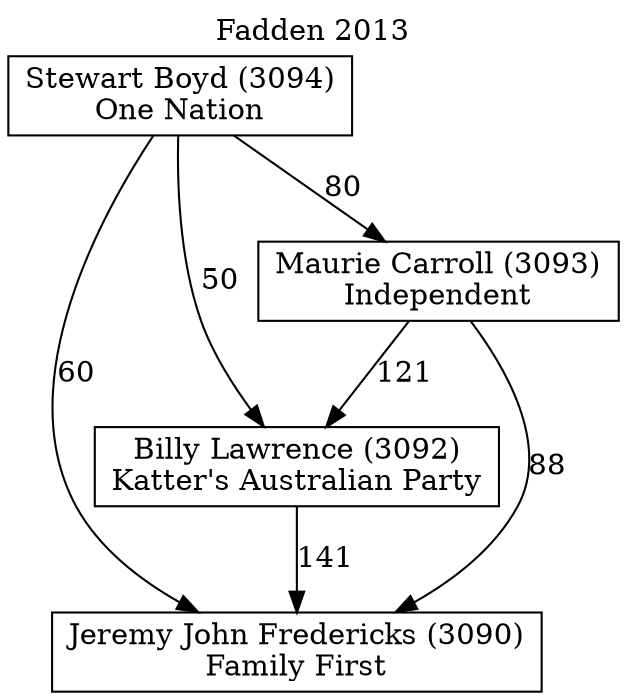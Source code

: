 // House preference flow
digraph "Jeremy John Fredericks (3090)_Fadden_2013" {
	graph [label="Fadden 2013" labelloc=t mclimit=10]
	node [shape=box]
	"Jeremy John Fredericks (3090)" [label="Jeremy John Fredericks (3090)
Family First"]
	"Billy Lawrence (3092)" [label="Billy Lawrence (3092)
Katter's Australian Party"]
	"Maurie Carroll (3093)" [label="Maurie Carroll (3093)
Independent"]
	"Stewart Boyd (3094)" [label="Stewart Boyd (3094)
One Nation"]
	"Billy Lawrence (3092)" -> "Jeremy John Fredericks (3090)" [label=141]
	"Maurie Carroll (3093)" -> "Billy Lawrence (3092)" [label=121]
	"Stewart Boyd (3094)" -> "Maurie Carroll (3093)" [label=80]
	"Maurie Carroll (3093)" -> "Jeremy John Fredericks (3090)" [label=88]
	"Stewart Boyd (3094)" -> "Jeremy John Fredericks (3090)" [label=60]
	"Stewart Boyd (3094)" -> "Billy Lawrence (3092)" [label=50]
}
